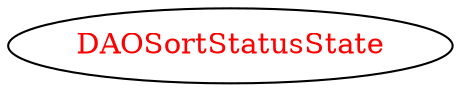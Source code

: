 digraph dependencyGraph {
 concentrate=true;
 ranksep="2.0";
 rankdir="LR"; 
 splines="ortho";
"DAOSortStatusState" [fontcolor="red"];
}